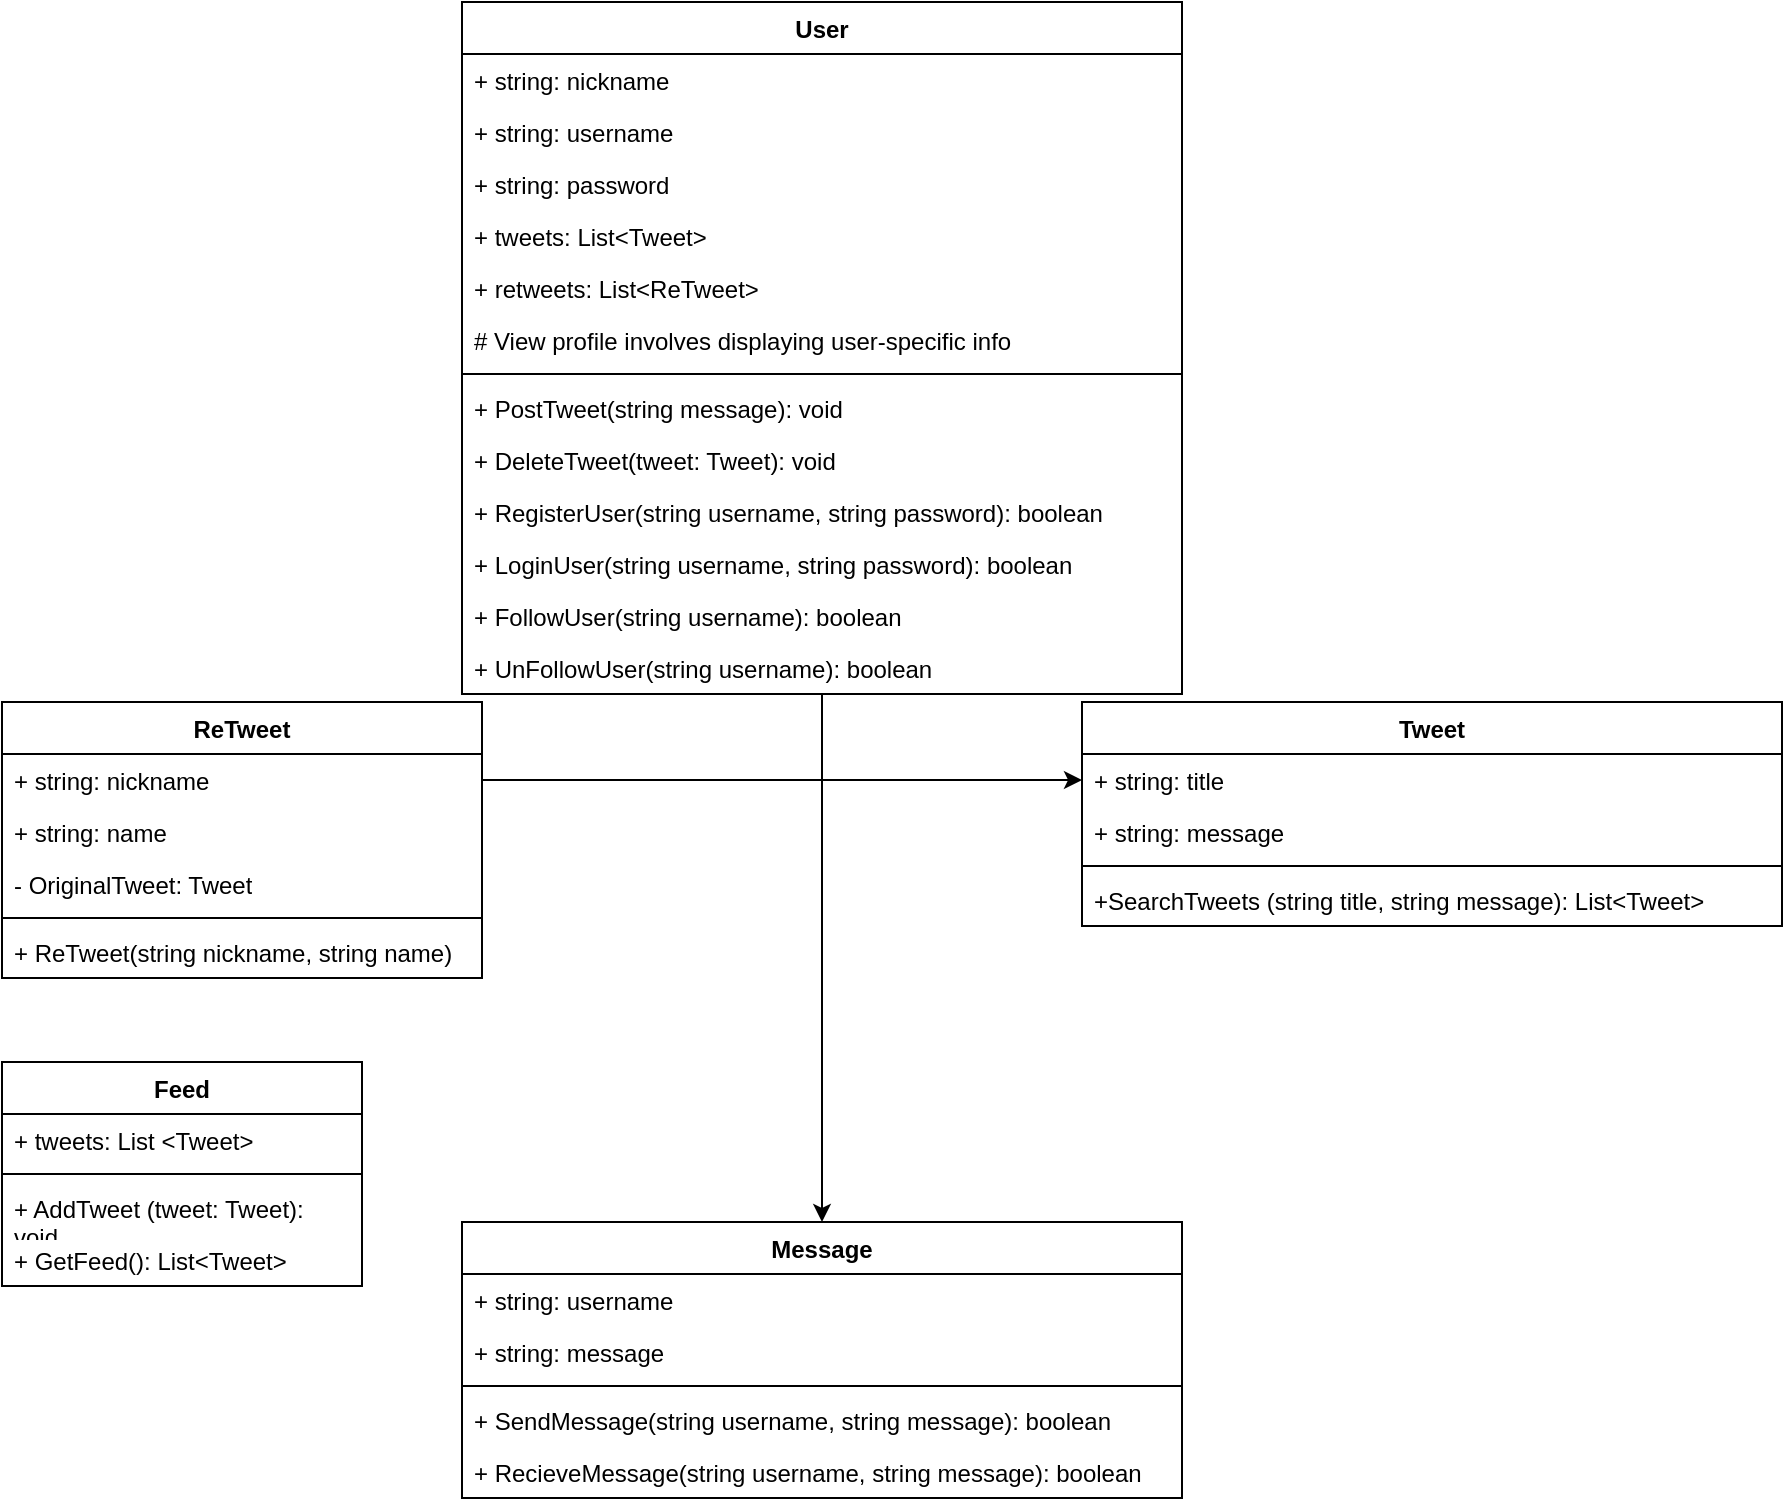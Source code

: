 <mxfile version="22.1.0" type="device">
  <diagram name="Page-1" id="FQKJqJxUCOixEZ13aa2O">
    <mxGraphModel dx="1114" dy="894" grid="1" gridSize="10" guides="1" tooltips="1" connect="1" arrows="1" fold="1" page="1" pageScale="1" pageWidth="850" pageHeight="1100" math="0" shadow="0">
      <root>
        <mxCell id="0" />
        <mxCell id="1" parent="0" />
        <mxCell id="NvpH-1d1PpbneeOFlHiB-69" style="edgeStyle=orthogonalEdgeStyle;rounded=0;orthogonalLoop=1;jettySize=auto;html=1;" edge="1" parent="1" source="NvpH-1d1PpbneeOFlHiB-13" target="NvpH-1d1PpbneeOFlHiB-61">
          <mxGeometry relative="1" as="geometry" />
        </mxCell>
        <mxCell id="NvpH-1d1PpbneeOFlHiB-13" value="User" style="swimlane;fontStyle=1;align=center;verticalAlign=top;childLayout=stackLayout;horizontal=1;startSize=26;horizontalStack=0;resizeParent=1;resizeParentMax=0;resizeLast=0;collapsible=1;marginBottom=0;whiteSpace=wrap;html=1;" vertex="1" parent="1">
          <mxGeometry x="270" width="360" height="346" as="geometry" />
        </mxCell>
        <mxCell id="NvpH-1d1PpbneeOFlHiB-14" value="+ string: nickname" style="text;strokeColor=none;fillColor=none;align=left;verticalAlign=top;spacingLeft=4;spacingRight=4;overflow=hidden;rotatable=0;points=[[0,0.5],[1,0.5]];portConstraint=eastwest;whiteSpace=wrap;html=1;" vertex="1" parent="NvpH-1d1PpbneeOFlHiB-13">
          <mxGeometry y="26" width="360" height="26" as="geometry" />
        </mxCell>
        <mxCell id="NvpH-1d1PpbneeOFlHiB-17" value="+ string: username" style="text;strokeColor=none;fillColor=none;align=left;verticalAlign=top;spacingLeft=4;spacingRight=4;overflow=hidden;rotatable=0;points=[[0,0.5],[1,0.5]];portConstraint=eastwest;whiteSpace=wrap;html=1;" vertex="1" parent="NvpH-1d1PpbneeOFlHiB-13">
          <mxGeometry y="52" width="360" height="26" as="geometry" />
        </mxCell>
        <mxCell id="NvpH-1d1PpbneeOFlHiB-46" value="+ string: password" style="text;strokeColor=none;fillColor=none;align=left;verticalAlign=top;spacingLeft=4;spacingRight=4;overflow=hidden;rotatable=0;points=[[0,0.5],[1,0.5]];portConstraint=eastwest;whiteSpace=wrap;html=1;" vertex="1" parent="NvpH-1d1PpbneeOFlHiB-13">
          <mxGeometry y="78" width="360" height="26" as="geometry" />
        </mxCell>
        <mxCell id="NvpH-1d1PpbneeOFlHiB-42" value="+ tweets: List&amp;lt;Tweet&amp;gt;" style="text;strokeColor=none;fillColor=none;align=left;verticalAlign=top;spacingLeft=4;spacingRight=4;overflow=hidden;rotatable=0;points=[[0,0.5],[1,0.5]];portConstraint=eastwest;whiteSpace=wrap;html=1;" vertex="1" parent="NvpH-1d1PpbneeOFlHiB-13">
          <mxGeometry y="104" width="360" height="26" as="geometry" />
        </mxCell>
        <mxCell id="NvpH-1d1PpbneeOFlHiB-53" value="+ retweets: List&amp;lt;ReTweet&amp;gt;" style="text;strokeColor=none;fillColor=none;align=left;verticalAlign=top;spacingLeft=4;spacingRight=4;overflow=hidden;rotatable=0;points=[[0,0.5],[1,0.5]];portConstraint=eastwest;whiteSpace=wrap;html=1;" vertex="1" parent="NvpH-1d1PpbneeOFlHiB-13">
          <mxGeometry y="130" width="360" height="26" as="geometry" />
        </mxCell>
        <mxCell id="NvpH-1d1PpbneeOFlHiB-85" value="# View profile involves displaying user-specific info" style="text;strokeColor=none;fillColor=none;align=left;verticalAlign=top;spacingLeft=4;spacingRight=4;overflow=hidden;rotatable=0;points=[[0,0.5],[1,0.5]];portConstraint=eastwest;whiteSpace=wrap;html=1;" vertex="1" parent="NvpH-1d1PpbneeOFlHiB-13">
          <mxGeometry y="156" width="360" height="26" as="geometry" />
        </mxCell>
        <mxCell id="NvpH-1d1PpbneeOFlHiB-15" value="" style="line;strokeWidth=1;fillColor=none;align=left;verticalAlign=middle;spacingTop=-1;spacingLeft=3;spacingRight=3;rotatable=0;labelPosition=right;points=[];portConstraint=eastwest;strokeColor=inherit;" vertex="1" parent="NvpH-1d1PpbneeOFlHiB-13">
          <mxGeometry y="182" width="360" height="8" as="geometry" />
        </mxCell>
        <mxCell id="NvpH-1d1PpbneeOFlHiB-16" value="+ PostTweet(string message): void" style="text;strokeColor=none;fillColor=none;align=left;verticalAlign=top;spacingLeft=4;spacingRight=4;overflow=hidden;rotatable=0;points=[[0,0.5],[1,0.5]];portConstraint=eastwest;whiteSpace=wrap;html=1;" vertex="1" parent="NvpH-1d1PpbneeOFlHiB-13">
          <mxGeometry y="190" width="360" height="26" as="geometry" />
        </mxCell>
        <mxCell id="NvpH-1d1PpbneeOFlHiB-43" value="+ DeleteTweet(tweet: Tweet): void" style="text;strokeColor=none;fillColor=none;align=left;verticalAlign=top;spacingLeft=4;spacingRight=4;overflow=hidden;rotatable=0;points=[[0,0.5],[1,0.5]];portConstraint=eastwest;whiteSpace=wrap;html=1;" vertex="1" parent="NvpH-1d1PpbneeOFlHiB-13">
          <mxGeometry y="216" width="360" height="26" as="geometry" />
        </mxCell>
        <mxCell id="NvpH-1d1PpbneeOFlHiB-44" value="+ RegisterUser(string username, string password): boolean" style="text;strokeColor=none;fillColor=none;align=left;verticalAlign=top;spacingLeft=4;spacingRight=4;overflow=hidden;rotatable=0;points=[[0,0.5],[1,0.5]];portConstraint=eastwest;whiteSpace=wrap;html=1;" vertex="1" parent="NvpH-1d1PpbneeOFlHiB-13">
          <mxGeometry y="242" width="360" height="26" as="geometry" />
        </mxCell>
        <mxCell id="NvpH-1d1PpbneeOFlHiB-45" value="+ LoginUser(string username, string password): boolean" style="text;strokeColor=none;fillColor=none;align=left;verticalAlign=top;spacingLeft=4;spacingRight=4;overflow=hidden;rotatable=0;points=[[0,0.5],[1,0.5]];portConstraint=eastwest;whiteSpace=wrap;html=1;" vertex="1" parent="NvpH-1d1PpbneeOFlHiB-13">
          <mxGeometry y="268" width="360" height="26" as="geometry" />
        </mxCell>
        <mxCell id="NvpH-1d1PpbneeOFlHiB-59" value="+ FollowUser(string username): boolean" style="text;strokeColor=none;fillColor=none;align=left;verticalAlign=top;spacingLeft=4;spacingRight=4;overflow=hidden;rotatable=0;points=[[0,0.5],[1,0.5]];portConstraint=eastwest;whiteSpace=wrap;html=1;" vertex="1" parent="NvpH-1d1PpbneeOFlHiB-13">
          <mxGeometry y="294" width="360" height="26" as="geometry" />
        </mxCell>
        <mxCell id="NvpH-1d1PpbneeOFlHiB-60" value="+ UnFollowUser(string username): boolean" style="text;strokeColor=none;fillColor=none;align=left;verticalAlign=top;spacingLeft=4;spacingRight=4;overflow=hidden;rotatable=0;points=[[0,0.5],[1,0.5]];portConstraint=eastwest;whiteSpace=wrap;html=1;" vertex="1" parent="NvpH-1d1PpbneeOFlHiB-13">
          <mxGeometry y="320" width="360" height="26" as="geometry" />
        </mxCell>
        <mxCell id="NvpH-1d1PpbneeOFlHiB-24" value="ReTweet" style="swimlane;fontStyle=1;align=center;verticalAlign=top;childLayout=stackLayout;horizontal=1;startSize=26;horizontalStack=0;resizeParent=1;resizeParentMax=0;resizeLast=0;collapsible=1;marginBottom=0;whiteSpace=wrap;html=1;" vertex="1" parent="1">
          <mxGeometry x="40" y="350" width="240" height="138" as="geometry" />
        </mxCell>
        <mxCell id="NvpH-1d1PpbneeOFlHiB-25" value="+ string: nickname" style="text;strokeColor=none;fillColor=none;align=left;verticalAlign=top;spacingLeft=4;spacingRight=4;overflow=hidden;rotatable=0;points=[[0,0.5],[1,0.5]];portConstraint=eastwest;whiteSpace=wrap;html=1;" vertex="1" parent="NvpH-1d1PpbneeOFlHiB-24">
          <mxGeometry y="26" width="240" height="26" as="geometry" />
        </mxCell>
        <mxCell id="NvpH-1d1PpbneeOFlHiB-29" value="+ string: name" style="text;strokeColor=none;fillColor=none;align=left;verticalAlign=top;spacingLeft=4;spacingRight=4;overflow=hidden;rotatable=0;points=[[0,0.5],[1,0.5]];portConstraint=eastwest;whiteSpace=wrap;html=1;" vertex="1" parent="NvpH-1d1PpbneeOFlHiB-24">
          <mxGeometry y="52" width="240" height="26" as="geometry" />
        </mxCell>
        <mxCell id="NvpH-1d1PpbneeOFlHiB-31" value="- OriginalTweet: Tweet" style="text;strokeColor=none;fillColor=none;align=left;verticalAlign=top;spacingLeft=4;spacingRight=4;overflow=hidden;rotatable=0;points=[[0,0.5],[1,0.5]];portConstraint=eastwest;whiteSpace=wrap;html=1;" vertex="1" parent="NvpH-1d1PpbneeOFlHiB-24">
          <mxGeometry y="78" width="240" height="26" as="geometry" />
        </mxCell>
        <mxCell id="NvpH-1d1PpbneeOFlHiB-27" value="" style="line;strokeWidth=1;fillColor=none;align=left;verticalAlign=middle;spacingTop=-1;spacingLeft=3;spacingRight=3;rotatable=0;labelPosition=right;points=[];portConstraint=eastwest;strokeColor=inherit;" vertex="1" parent="NvpH-1d1PpbneeOFlHiB-24">
          <mxGeometry y="104" width="240" height="8" as="geometry" />
        </mxCell>
        <mxCell id="NvpH-1d1PpbneeOFlHiB-28" value="+ ReTweet(string nickname, string name)" style="text;strokeColor=none;fillColor=none;align=left;verticalAlign=top;spacingLeft=4;spacingRight=4;overflow=hidden;rotatable=0;points=[[0,0.5],[1,0.5]];portConstraint=eastwest;whiteSpace=wrap;html=1;" vertex="1" parent="NvpH-1d1PpbneeOFlHiB-24">
          <mxGeometry y="112" width="240" height="26" as="geometry" />
        </mxCell>
        <mxCell id="NvpH-1d1PpbneeOFlHiB-54" value="Feed" style="swimlane;fontStyle=1;align=center;verticalAlign=top;childLayout=stackLayout;horizontal=1;startSize=26;horizontalStack=0;resizeParent=1;resizeParentMax=0;resizeLast=0;collapsible=1;marginBottom=0;whiteSpace=wrap;html=1;" vertex="1" parent="1">
          <mxGeometry x="40" y="530" width="180" height="112" as="geometry" />
        </mxCell>
        <mxCell id="NvpH-1d1PpbneeOFlHiB-55" value="+ tweets: List &amp;lt;Tweet&amp;gt;" style="text;strokeColor=none;fillColor=none;align=left;verticalAlign=top;spacingLeft=4;spacingRight=4;overflow=hidden;rotatable=0;points=[[0,0.5],[1,0.5]];portConstraint=eastwest;whiteSpace=wrap;html=1;" vertex="1" parent="NvpH-1d1PpbneeOFlHiB-54">
          <mxGeometry y="26" width="180" height="26" as="geometry" />
        </mxCell>
        <mxCell id="NvpH-1d1PpbneeOFlHiB-56" value="" style="line;strokeWidth=1;fillColor=none;align=left;verticalAlign=middle;spacingTop=-1;spacingLeft=3;spacingRight=3;rotatable=0;labelPosition=right;points=[];portConstraint=eastwest;strokeColor=inherit;" vertex="1" parent="NvpH-1d1PpbneeOFlHiB-54">
          <mxGeometry y="52" width="180" height="8" as="geometry" />
        </mxCell>
        <mxCell id="NvpH-1d1PpbneeOFlHiB-57" value="+ AddTweet (tweet: Tweet): void" style="text;strokeColor=none;fillColor=none;align=left;verticalAlign=top;spacingLeft=4;spacingRight=4;overflow=hidden;rotatable=0;points=[[0,0.5],[1,0.5]];portConstraint=eastwest;whiteSpace=wrap;html=1;" vertex="1" parent="NvpH-1d1PpbneeOFlHiB-54">
          <mxGeometry y="60" width="180" height="26" as="geometry" />
        </mxCell>
        <mxCell id="NvpH-1d1PpbneeOFlHiB-58" value="+ GetFeed(): List&amp;lt;Tweet&amp;gt;" style="text;strokeColor=none;fillColor=none;align=left;verticalAlign=top;spacingLeft=4;spacingRight=4;overflow=hidden;rotatable=0;points=[[0,0.5],[1,0.5]];portConstraint=eastwest;whiteSpace=wrap;html=1;" vertex="1" parent="NvpH-1d1PpbneeOFlHiB-54">
          <mxGeometry y="86" width="180" height="26" as="geometry" />
        </mxCell>
        <mxCell id="NvpH-1d1PpbneeOFlHiB-61" value="Message" style="swimlane;fontStyle=1;align=center;verticalAlign=top;childLayout=stackLayout;horizontal=1;startSize=26;horizontalStack=0;resizeParent=1;resizeParentMax=0;resizeLast=0;collapsible=1;marginBottom=0;whiteSpace=wrap;html=1;" vertex="1" parent="1">
          <mxGeometry x="270" y="610" width="360" height="138" as="geometry" />
        </mxCell>
        <mxCell id="NvpH-1d1PpbneeOFlHiB-62" value="+ string: username" style="text;strokeColor=none;fillColor=none;align=left;verticalAlign=top;spacingLeft=4;spacingRight=4;overflow=hidden;rotatable=0;points=[[0,0.5],[1,0.5]];portConstraint=eastwest;whiteSpace=wrap;html=1;" vertex="1" parent="NvpH-1d1PpbneeOFlHiB-61">
          <mxGeometry y="26" width="360" height="26" as="geometry" />
        </mxCell>
        <mxCell id="NvpH-1d1PpbneeOFlHiB-65" value="+ string: message" style="text;strokeColor=none;fillColor=none;align=left;verticalAlign=top;spacingLeft=4;spacingRight=4;overflow=hidden;rotatable=0;points=[[0,0.5],[1,0.5]];portConstraint=eastwest;whiteSpace=wrap;html=1;" vertex="1" parent="NvpH-1d1PpbneeOFlHiB-61">
          <mxGeometry y="52" width="360" height="26" as="geometry" />
        </mxCell>
        <mxCell id="NvpH-1d1PpbneeOFlHiB-63" value="" style="line;strokeWidth=1;fillColor=none;align=left;verticalAlign=middle;spacingTop=-1;spacingLeft=3;spacingRight=3;rotatable=0;labelPosition=right;points=[];portConstraint=eastwest;strokeColor=inherit;" vertex="1" parent="NvpH-1d1PpbneeOFlHiB-61">
          <mxGeometry y="78" width="360" height="8" as="geometry" />
        </mxCell>
        <mxCell id="NvpH-1d1PpbneeOFlHiB-64" value="+ SendMessage(string username, string message): boolean" style="text;strokeColor=none;fillColor=none;align=left;verticalAlign=top;spacingLeft=4;spacingRight=4;overflow=hidden;rotatable=0;points=[[0,0.5],[1,0.5]];portConstraint=eastwest;whiteSpace=wrap;html=1;" vertex="1" parent="NvpH-1d1PpbneeOFlHiB-61">
          <mxGeometry y="86" width="360" height="26" as="geometry" />
        </mxCell>
        <mxCell id="NvpH-1d1PpbneeOFlHiB-66" value="+ RecieveMessage(string username, string message): boolean" style="text;strokeColor=none;fillColor=none;align=left;verticalAlign=top;spacingLeft=4;spacingRight=4;overflow=hidden;rotatable=0;points=[[0,0.5],[1,0.5]];portConstraint=eastwest;whiteSpace=wrap;html=1;" vertex="1" parent="NvpH-1d1PpbneeOFlHiB-61">
          <mxGeometry y="112" width="360" height="26" as="geometry" />
        </mxCell>
        <mxCell id="NvpH-1d1PpbneeOFlHiB-77" value="Tweet" style="swimlane;fontStyle=1;align=center;verticalAlign=top;childLayout=stackLayout;horizontal=1;startSize=26;horizontalStack=0;resizeParent=1;resizeParentMax=0;resizeLast=0;collapsible=1;marginBottom=0;whiteSpace=wrap;html=1;" vertex="1" parent="1">
          <mxGeometry x="580" y="350" width="350" height="112" as="geometry" />
        </mxCell>
        <mxCell id="NvpH-1d1PpbneeOFlHiB-78" value="+ string: title" style="text;strokeColor=none;fillColor=none;align=left;verticalAlign=top;spacingLeft=4;spacingRight=4;overflow=hidden;rotatable=0;points=[[0,0.5],[1,0.5]];portConstraint=eastwest;whiteSpace=wrap;html=1;" vertex="1" parent="NvpH-1d1PpbneeOFlHiB-77">
          <mxGeometry y="26" width="350" height="26" as="geometry" />
        </mxCell>
        <mxCell id="NvpH-1d1PpbneeOFlHiB-79" value="+ string: message" style="text;strokeColor=none;fillColor=none;align=left;verticalAlign=top;spacingLeft=4;spacingRight=4;overflow=hidden;rotatable=0;points=[[0,0.5],[1,0.5]];portConstraint=eastwest;whiteSpace=wrap;html=1;" vertex="1" parent="NvpH-1d1PpbneeOFlHiB-77">
          <mxGeometry y="52" width="350" height="26" as="geometry" />
        </mxCell>
        <mxCell id="NvpH-1d1PpbneeOFlHiB-81" value="" style="line;strokeWidth=1;fillColor=none;align=left;verticalAlign=middle;spacingTop=-1;spacingLeft=3;spacingRight=3;rotatable=0;labelPosition=right;points=[];portConstraint=eastwest;strokeColor=inherit;" vertex="1" parent="NvpH-1d1PpbneeOFlHiB-77">
          <mxGeometry y="78" width="350" height="8" as="geometry" />
        </mxCell>
        <mxCell id="NvpH-1d1PpbneeOFlHiB-82" value="+SearchTweets (string title, string message): List&amp;lt;Tweet&amp;gt;" style="text;strokeColor=none;fillColor=none;align=left;verticalAlign=top;spacingLeft=4;spacingRight=4;overflow=hidden;rotatable=0;points=[[0,0.5],[1,0.5]];portConstraint=eastwest;whiteSpace=wrap;html=1;" vertex="1" parent="NvpH-1d1PpbneeOFlHiB-77">
          <mxGeometry y="86" width="350" height="26" as="geometry" />
        </mxCell>
        <mxCell id="NvpH-1d1PpbneeOFlHiB-83" style="edgeStyle=orthogonalEdgeStyle;rounded=0;orthogonalLoop=1;jettySize=auto;html=1;" edge="1" parent="1" source="NvpH-1d1PpbneeOFlHiB-25" target="NvpH-1d1PpbneeOFlHiB-78">
          <mxGeometry relative="1" as="geometry" />
        </mxCell>
      </root>
    </mxGraphModel>
  </diagram>
</mxfile>
